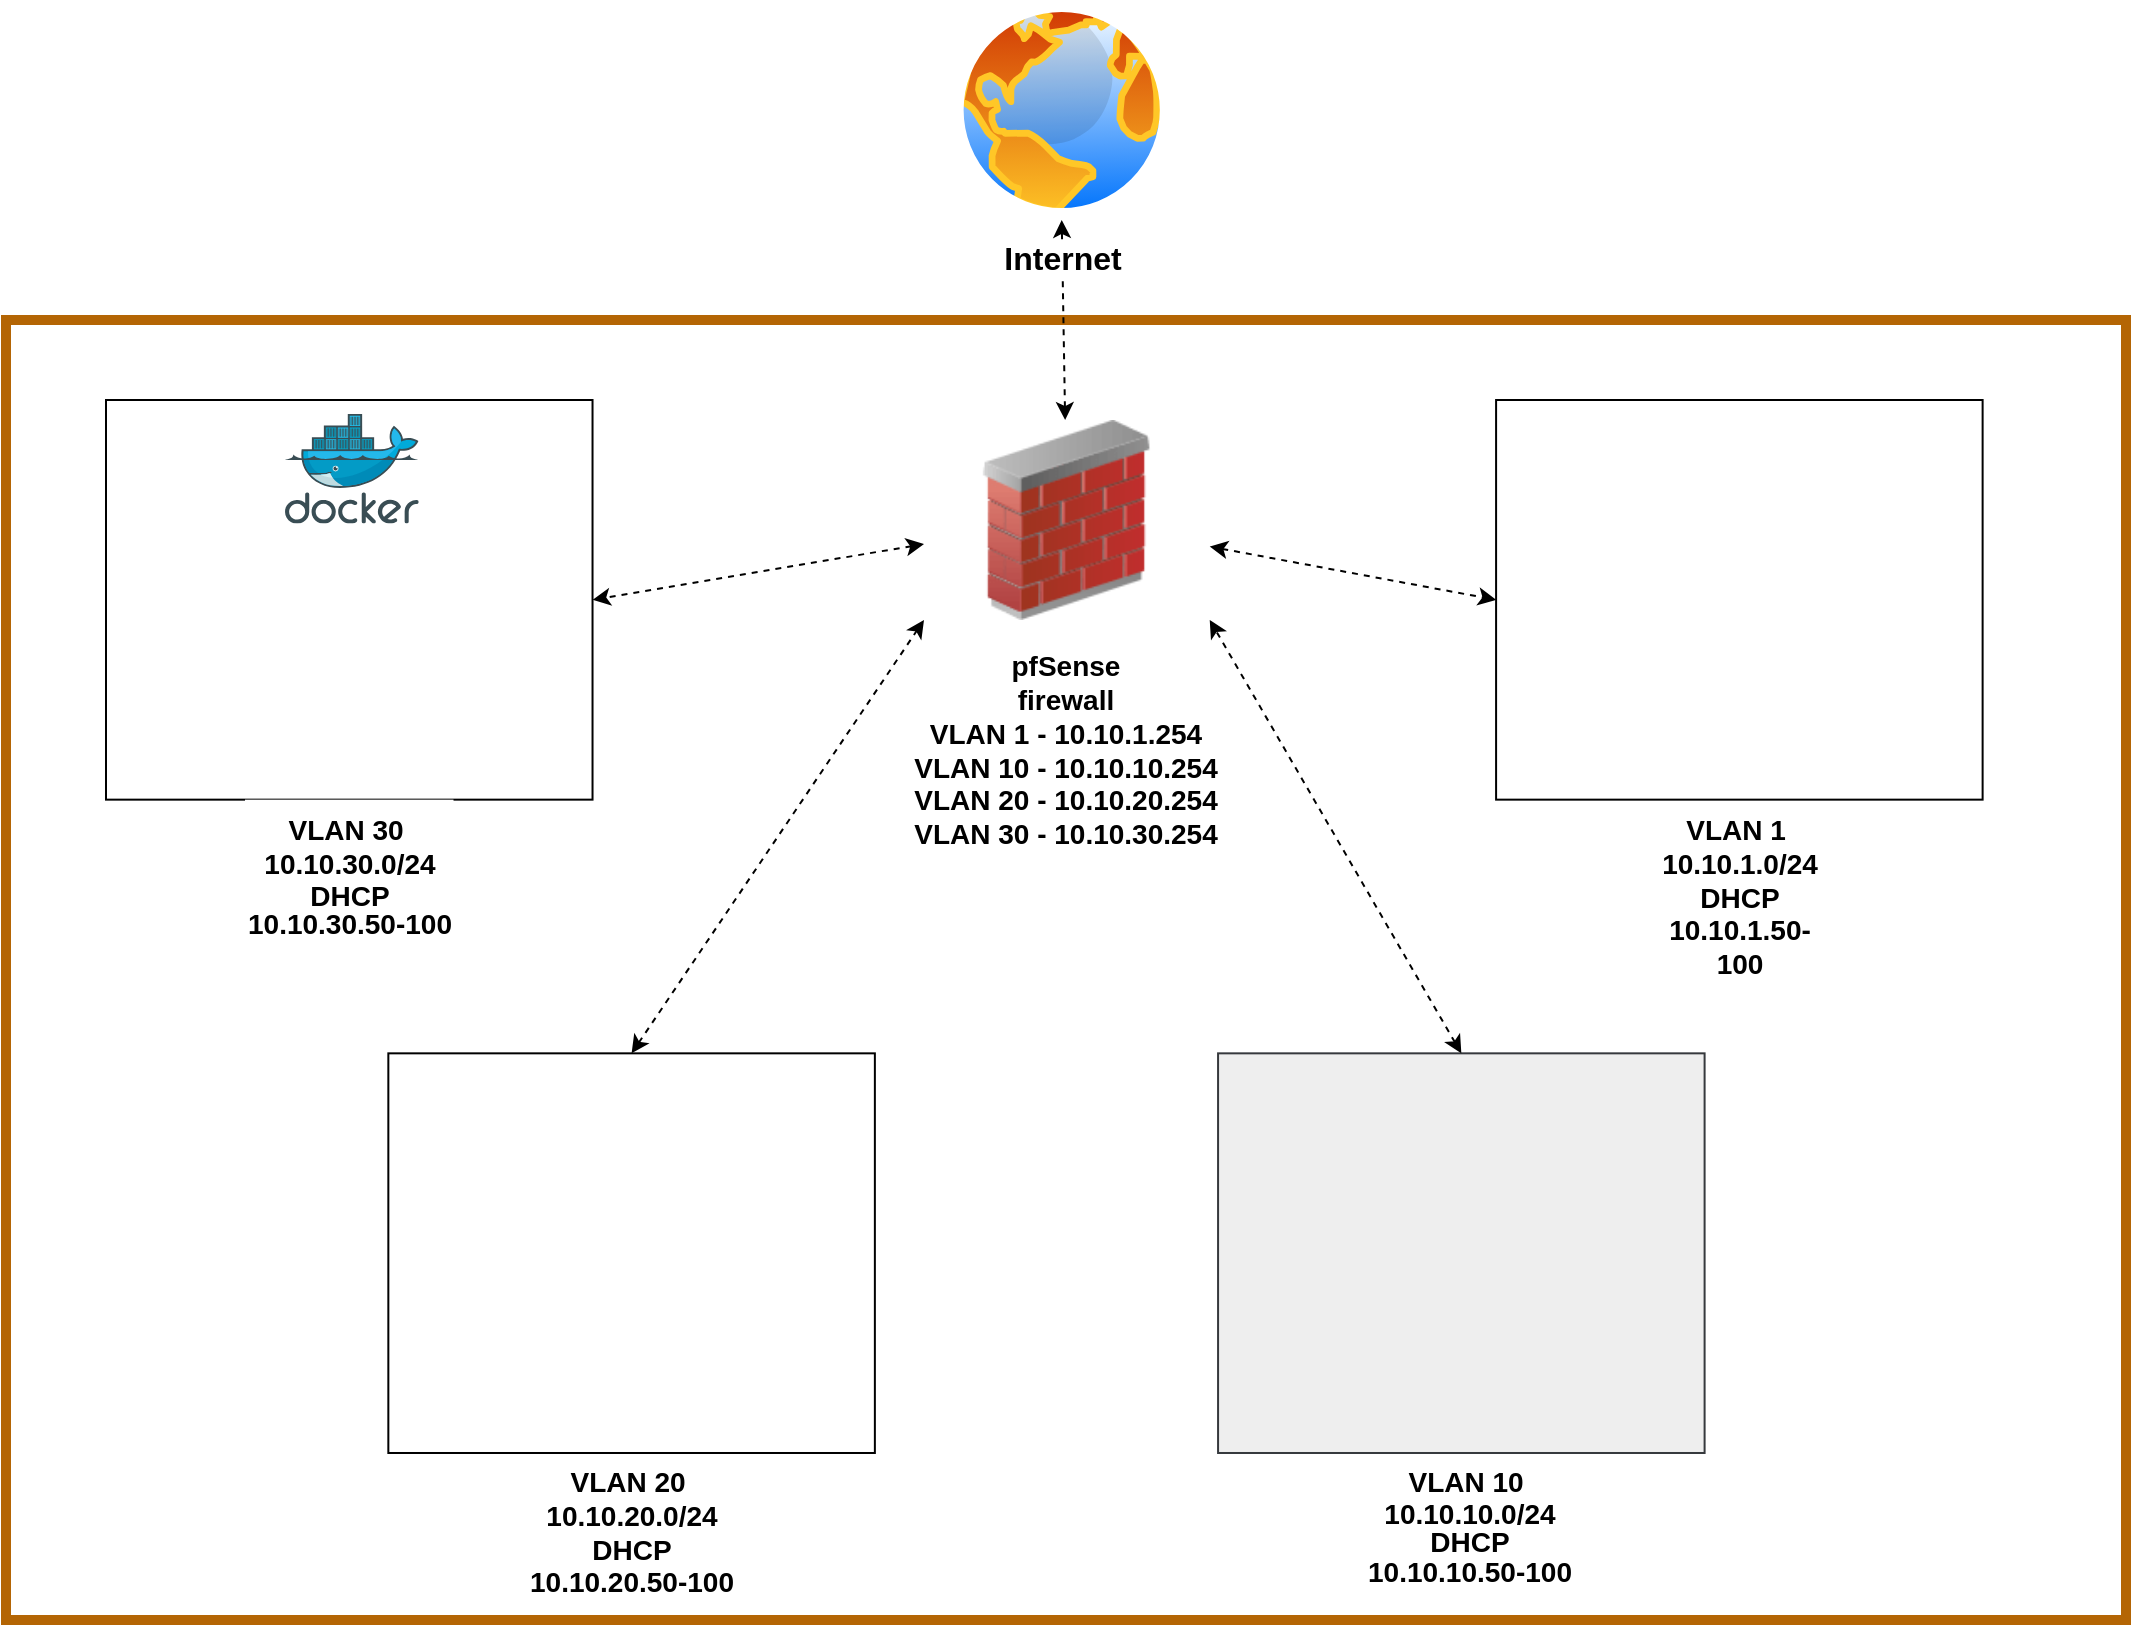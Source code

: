 <mxfile version="26.2.14">
  <diagram name="Machines" id="BvJP347GiiZfkOwUsqkh">
    <mxGraphModel dx="1312" dy="828" grid="1" gridSize="10" guides="1" tooltips="1" connect="1" arrows="1" fold="1" page="1" pageScale="1" pageWidth="1100" pageHeight="850" math="0" shadow="0">
      <root>
        <mxCell id="0" />
        <mxCell id="1" parent="0" />
        <mxCell id="tstO8E4ToWnD4s0VQoLR-23" value="" style="rounded=0;whiteSpace=wrap;html=1;fillColor=none;strokeColor=#b46504;gradientColor=none;gradientDirection=south;fillStyle=dots;strokeWidth=5;" parent="1" vertex="1">
          <mxGeometry x="20" y="180" width="1060" height="650" as="geometry" />
        </mxCell>
        <mxCell id="tstO8E4ToWnD4s0VQoLR-16" style="rounded=0;orthogonalLoop=1;jettySize=auto;html=1;entryX=0.5;entryY=1;entryDx=0;entryDy=0;startArrow=classic;startFill=1;dashed=1;" parent="1" source="iSefM9oxy1AssCUOsb5a-2" target="iSefM9oxy1AssCUOsb5a-4" edge="1">
          <mxGeometry relative="1" as="geometry" />
        </mxCell>
        <mxCell id="iSefM9oxy1AssCUOsb5a-4" value="&lt;font style=&quot;font-size: 16px; color: light-dark(rgb(0, 0, 0), rgb(0, 0, 0));&quot;&gt;&lt;b style=&quot;background-color: light-dark(rgb(255, 255, 255), rgb(255, 255, 255));&quot;&gt;Internet&lt;/b&gt;&lt;/font&gt;" style="image;aspect=fixed;perimeter=ellipsePerimeter;html=1;align=center;shadow=0;dashed=0;spacingTop=3;image=img/lib/active_directory/internet_globe.svg;" parent="1" vertex="1">
          <mxGeometry x="492.86" y="20" width="110" height="110" as="geometry" />
        </mxCell>
        <mxCell id="tstO8E4ToWnD4s0VQoLR-12" value="" style="group" parent="1" vertex="1" connectable="0">
          <mxGeometry x="209.009" y="546.671" width="245.429" height="269.329" as="geometry" />
        </mxCell>
        <mxCell id="tstO8E4ToWnD4s0VQoLR-4" value="&lt;span style=&quot;font-family: Helvetica; font-style: normal; font-variant-ligatures: normal; font-variant-caps: normal; letter-spacing: normal; orphans: 2; text-indent: 0px; text-transform: none; widows: 2; word-spacing: 0px; -webkit-text-stroke-width: 0px; white-space: normal; text-decoration-thickness: initial; text-decoration-style: initial; text-decoration-color: initial; float: none; font-size: 14px; display: inline !important;&quot;&gt;&lt;b style=&quot;&quot;&gt;&lt;font style=&quot;font-size: 14px;&quot;&gt;VLAN 20&amp;nbsp;&lt;/font&gt;&lt;/b&gt;&lt;/span&gt;&lt;div style=&quot;forced-color-adjust: none; font-family: Helvetica; font-style: normal; font-variant-ligatures: normal; font-variant-caps: normal; letter-spacing: normal; orphans: 2; text-indent: 0px; text-transform: none; widows: 2; word-spacing: 0px; -webkit-text-stroke-width: 0px; white-space: normal; text-decoration-thickness: initial; text-decoration-style: initial; text-decoration-color: initial; font-size: 14px;&quot;&gt;&lt;b style=&quot;&quot;&gt;&lt;font style=&quot;font-size: 14px;&quot;&gt;10.10.20.0/24&lt;/font&gt;&lt;/b&gt;&lt;div style=&quot;forced-color-adjust: none;&quot;&gt;&lt;b&gt;&lt;font style=&quot;font-size: 14px;&quot;&gt;DHCP&lt;/font&gt;&lt;/b&gt;&lt;/div&gt;&lt;div style=&quot;forced-color-adjust: none;&quot;&gt;&lt;b style=&quot;&quot;&gt;&lt;font style=&quot;font-size: 14px;&quot;&gt;10.10.20.50-100&lt;/font&gt;&lt;/b&gt;&lt;/div&gt;&lt;/div&gt;" style="text;whiteSpace=wrap;html=1;align=center;fillColor=light-dark(#FFFFFF,#FFFFFF);fontColor=light-dark(#000000,#000000);labelBackgroundColor=light-dark(#FFFFFF,#FFFFFF);" parent="tstO8E4ToWnD4s0VQoLR-12" vertex="1">
          <mxGeometry x="71.668" y="199.825" width="104.257" height="69.504" as="geometry" />
        </mxCell>
        <mxCell id="5tb4uudJnrHotF7AxoZS-3" value="" style="rounded=0;whiteSpace=wrap;html=1;fillColor=light-dark(#FFFFFF,#FFFFFF);" parent="tstO8E4ToWnD4s0VQoLR-12" vertex="1">
          <mxGeometry x="2.163" width="243.266" height="199.825" as="geometry" />
        </mxCell>
        <mxCell id="8MhL2vGHyXz3FZBSNUEo-13" value="" style="shape=image;verticalLabelPosition=bottom;labelBackgroundColor=default;verticalAlign=top;aspect=fixed;imageAspect=0;image=https://seekvectors.com/files/download/Microsoft%20Active%20Directory-01.png;clipPath=inset(41.67% 12.67% 41.33% 10%);" parent="tstO8E4ToWnD4s0VQoLR-12" vertex="1">
          <mxGeometry y="24.327" width="243.265" height="53.475" as="geometry" />
        </mxCell>
        <mxCell id="8MhL2vGHyXz3FZBSNUEo-15" value="" style="shape=image;verticalLabelPosition=bottom;labelBackgroundColor=default;verticalAlign=top;aspect=fixed;imageAspect=0;image=https://upload.wikimedia.org/wikipedia/commons/thumb/0/05/Windows_10_Logo.svg/2560px-Windows_10_Logo.svg.png;" parent="tstO8E4ToWnD4s0VQoLR-12" vertex="1">
          <mxGeometry x="6.507" y="111.207" width="234.577" height="43.397" as="geometry" />
        </mxCell>
        <mxCell id="tstO8E4ToWnD4s0VQoLR-13" value="" style="group" parent="1" vertex="1" connectable="0">
          <mxGeometry x="626.036" y="546.671" width="243.266" height="269.329" as="geometry" />
        </mxCell>
        <mxCell id="tstO8E4ToWnD4s0VQoLR-1" value="&lt;span style=&quot;font-family: Helvetica; font-style: normal; font-variant-ligatures: normal; font-variant-caps: normal; letter-spacing: normal; orphans: 2; text-indent: 0px; text-transform: none; widows: 2; word-spacing: 0px; -webkit-text-stroke-width: 0px; white-space: normal; text-decoration-thickness: initial; text-decoration-style: initial; text-decoration-color: initial; float: none; font-size: 14px; display: inline !important;&quot;&gt;&lt;b style=&quot;&quot;&gt;&lt;font style=&quot;font-size: 14px; color: light-dark(rgb(0, 0, 0), rgb(0, 0, 0));&quot;&gt;VLAN 10&amp;nbsp;&lt;/font&gt;&lt;/b&gt;&lt;/span&gt;&lt;div style=&quot;forced-color-adjust: none; font-family: Helvetica; font-style: normal; font-variant-ligatures: normal; font-variant-caps: normal; letter-spacing: normal; orphans: 2; text-indent: 0px; text-transform: none; widows: 2; word-spacing: 0px; -webkit-text-stroke-width: 0px; white-space: normal; text-decoration-thickness: initial; text-decoration-style: initial; text-decoration-color: initial; line-height: 14.4px; font-size: 14px;&quot;&gt;&lt;b style=&quot;&quot;&gt;&lt;font style=&quot;font-size: 14px; color: light-dark(rgb(0, 0, 0), rgb(0, 0, 0));&quot;&gt;10.10.10.0/24&lt;/font&gt;&lt;/b&gt;&lt;div style=&quot;forced-color-adjust: none; line-height: 14.4px;&quot;&gt;&lt;b&gt;&lt;font style=&quot;font-size: 14px; color: light-dark(rgb(0, 0, 0), rgb(0, 0, 0));&quot;&gt;DHCP&lt;/font&gt;&lt;/b&gt;&lt;/div&gt;&lt;div style=&quot;forced-color-adjust: none; line-height: 14.4px;&quot;&gt;&lt;b style=&quot;&quot;&gt;&lt;font style=&quot;font-size: 14px; color: light-dark(rgb(0, 0, 0), rgb(0, 0, 0));&quot;&gt;10.10.10.50-100&lt;/font&gt;&lt;/b&gt;&lt;/div&gt;&lt;/div&gt;" style="text;whiteSpace=wrap;html=1;align=center;rounded=0;fillColor=none;labelBackgroundColor=light-dark(#FFFFFF,#FFFFFF);" parent="tstO8E4ToWnD4s0VQoLR-13" vertex="1">
          <mxGeometry x="73.848" y="199.825" width="104.257" height="69.504" as="geometry" />
        </mxCell>
        <mxCell id="5tb4uudJnrHotF7AxoZS-2" value="" style="rounded=0;whiteSpace=wrap;html=1;fillColor=light-dark(#EEEEEE,#FFFFFF);strokeColor=#36393d;" parent="tstO8E4ToWnD4s0VQoLR-13" vertex="1">
          <mxGeometry width="243.266" height="199.825" as="geometry" />
        </mxCell>
        <mxCell id="5tb4uudJnrHotF7AxoZS-9" value="" style="shape=image;verticalLabelPosition=bottom;labelBackgroundColor=default;verticalAlign=top;aspect=fixed;imageAspect=0;image=https://letslearnabout.net/wp-content/uploads/2023/07/ad5a831987ef92f60ea5ecd4b29523c3.png;" parent="tstO8E4ToWnD4s0VQoLR-13" vertex="1">
          <mxGeometry x="48.002" y="30.625" width="147.262" height="147.262" as="geometry" />
        </mxCell>
        <mxCell id="tstO8E4ToWnD4s0VQoLR-15" value="" style="group;labelBackgroundColor=none;fontColor=light-dark(#000000,#000000);" parent="1" vertex="1" connectable="0">
          <mxGeometry x="70" y="220" width="1010" height="620" as="geometry" />
        </mxCell>
        <mxCell id="5tb4uudJnrHotF7AxoZS-4" value="" style="rounded=0;whiteSpace=wrap;html=1;align=center;fillColor=light-dark(#FFFFFF,#FFFFFF);" parent="tstO8E4ToWnD4s0VQoLR-15" vertex="1">
          <mxGeometry x="4.939e-14" width="243.266" height="199.825" as="geometry" />
        </mxCell>
        <mxCell id="iSefM9oxy1AssCUOsb5a-8" value="" style="shape=image;html=1;verticalAlign=top;verticalLabelPosition=bottom;labelBackgroundColor=#ffffff;imageAspect=0;aspect=fixed;image=https://cdn1.iconfinder.com/data/icons/operating-system-flat-1/30/ubuntu-128.png" parent="tstO8E4ToWnD4s0VQoLR-15" vertex="1">
          <mxGeometry x="4.939e-14" width="69.504" height="69.504" as="geometry" />
        </mxCell>
        <mxCell id="5tb4uudJnrHotF7AxoZS-5" value="" style="image;sketch=0;aspect=fixed;html=1;points=[];align=center;fontSize=12;image=img/lib/mscae/Docker.svg;" parent="tstO8E4ToWnD4s0VQoLR-15" vertex="1">
          <mxGeometry x="89.487" y="6.95" width="66.898" height="54.856" as="geometry" />
        </mxCell>
        <mxCell id="5tb4uudJnrHotF7AxoZS-6" value="" style="shape=image;verticalLabelPosition=bottom;labelBackgroundColor=default;verticalAlign=top;aspect=fixed;imageAspect=0;image=https://marketplace-assets.digitalocean.com/logos/portaineriolimit-portainercommuni.svg;" parent="tstO8E4ToWnD4s0VQoLR-15" vertex="1">
          <mxGeometry x="156.385" width="78.192" height="78.192" as="geometry" />
        </mxCell>
        <mxCell id="5tb4uudJnrHotF7AxoZS-10" value="" style="shape=image;verticalLabelPosition=bottom;labelBackgroundColor=default;verticalAlign=top;aspect=fixed;imageAspect=0;image=https://miro.medium.com/v2/resize:fit:1104/1*l0dZW0__5ouH_m-6pc0zKg.jpeg;" parent="tstO8E4ToWnD4s0VQoLR-15" vertex="1">
          <mxGeometry x="136.402" y="78.192" width="98.175" height="30.947" as="geometry" />
        </mxCell>
        <mxCell id="5tb4uudJnrHotF7AxoZS-12" value="" style="shape=image;verticalLabelPosition=bottom;labelBackgroundColor=default;verticalAlign=top;aspect=fixed;imageAspect=0;image=https://raw.githubusercontent.com/WebGoat/WebGoat/main/src/main/resources/lessons/challenges/images/webgoat2.png;" parent="tstO8E4ToWnD4s0VQoLR-15" vertex="1">
          <mxGeometry x="136.402" y="114.144" width="98.175" height="31.633" as="geometry" />
        </mxCell>
        <mxCell id="8MhL2vGHyXz3FZBSNUEo-3" value="" style="shape=image;verticalLabelPosition=bottom;labelBackgroundColor=default;verticalAlign=top;aspect=fixed;imageAspect=0;image=https://appstore.edgenexus.io/wp-content/uploads/2018/03/dvwa-logo-500x500.png;" parent="tstO8E4ToWnD4s0VQoLR-15" vertex="1">
          <mxGeometry x="156.385" y="139.009" width="60.816" height="60.816" as="geometry" />
        </mxCell>
        <mxCell id="tstO8E4ToWnD4s0VQoLR-5" value="&lt;span style=&quot;font-family: Helvetica; font-style: normal; font-variant-ligatures: normal; font-variant-caps: normal; letter-spacing: normal; orphans: 2; text-indent: 0px; text-transform: none; widows: 2; word-spacing: 0px; -webkit-text-stroke-width: 0px; white-space: normal; text-decoration-thickness: initial; text-decoration-style: initial; text-decoration-color: initial; float: none; font-size: 14px; display: inline !important;&quot;&gt;&lt;b style=&quot;&quot;&gt;&lt;font style=&quot;font-size: 14px;&quot;&gt;VLAN 30&amp;nbsp;&lt;/font&gt;&lt;/b&gt;&lt;/span&gt;&lt;div style=&quot;forced-color-adjust: none; font-family: Helvetica; font-style: normal; font-variant-ligatures: normal; font-variant-caps: normal; letter-spacing: normal; orphans: 2; text-indent: 0px; text-transform: none; widows: 2; word-spacing: 0px; -webkit-text-stroke-width: 0px; white-space: normal; text-decoration-thickness: initial; text-decoration-style: initial; text-decoration-color: initial; font-size: 14px;&quot;&gt;&lt;b style=&quot;&quot;&gt;&lt;font style=&quot;font-size: 14px;&quot;&gt;10.10.30.0/24&lt;/font&gt;&lt;/b&gt;&lt;div style=&quot;forced-color-adjust: none; line-height: 14.4px;&quot;&gt;&lt;b&gt;&lt;font style=&quot;font-size: 14px;&quot;&gt;DHCP&lt;/font&gt;&lt;/b&gt;&lt;/div&gt;&lt;div style=&quot;forced-color-adjust: none; line-height: 14.4px;&quot;&gt;&lt;b style=&quot;&quot;&gt;&lt;font style=&quot;font-size: 14px;&quot;&gt;10.10.30.50-100&lt;/font&gt;&lt;/b&gt;&lt;/div&gt;&lt;/div&gt;" style="text;whiteSpace=wrap;html=1;align=center;fontColor=light-dark(#000000,#000000);fillColor=light-dark(#FFFFFF,#FFFFFF);labelBackgroundColor=light-dark(#FFFFFF,#FFFFFF);" parent="tstO8E4ToWnD4s0VQoLR-15" vertex="1">
          <mxGeometry x="69.504" y="199.825" width="104.257" height="69.504" as="geometry" />
        </mxCell>
        <mxCell id="tstO8E4ToWnD4s0VQoLR-6" value="" style="shape=image;verticalLabelPosition=bottom;labelBackgroundColor=default;verticalAlign=top;aspect=fixed;imageAspect=0;image=https://docs.strangebee.com/thehive/images/general/thehive.svg;movable=1;resizable=1;rotatable=1;deletable=1;editable=1;locked=0;connectable=1;" parent="tstO8E4ToWnD4s0VQoLR-15" vertex="1">
          <mxGeometry y="87.749" width="122.927" height="34.752" as="geometry" />
        </mxCell>
        <mxCell id="tstO8E4ToWnD4s0VQoLR-8" value="" style="shape=image;verticalLabelPosition=bottom;labelBackgroundColor=default;verticalAlign=top;aspect=fixed;imageAspect=0;image=https://github.com/TheHive-Project/Cortex/raw/master/images/cortex-logo.png;movable=1;resizable=1;rotatable=1;deletable=1;editable=1;locked=0;connectable=1;" parent="tstO8E4ToWnD4s0VQoLR-15" vertex="1">
          <mxGeometry x="1.295" y="139.009" width="121.633" height="31.624" as="geometry" />
        </mxCell>
        <mxCell id="n5EU9nNsRuOSU7xPGDzg-3" value="&lt;b style=&quot;text-wrap-mode: nowrap; font-size: 14px;&quot;&gt;pfSense&lt;/b&gt;&lt;div style=&quot;text-wrap-mode: nowrap; font-size: 14px;&quot;&gt;&lt;b&gt;firewall&lt;/b&gt;&lt;/div&gt;&lt;div style=&quot;text-wrap-mode: nowrap; font-size: 14px;&quot;&gt;&lt;b&gt;VLAN 1 - 10.10.1.254&lt;/b&gt;&lt;/div&gt;&lt;div style=&quot;text-wrap-mode: nowrap; font-size: 14px;&quot;&gt;&lt;b&gt;VLAN 10 - 10.10.10.254&lt;br&gt;&lt;/b&gt;&lt;/div&gt;&lt;div style=&quot;text-wrap-mode: nowrap; font-size: 14px;&quot;&gt;&lt;b&gt;VLAN 20 - 10.10.20.254&lt;br&gt;&lt;/b&gt;&lt;/div&gt;&lt;div style=&quot;text-wrap-mode: nowrap; font-size: 14px;&quot;&gt;&lt;b&gt;VLAN 30 - 10.10.30.254&lt;/b&gt;&lt;/div&gt;" style="text;html=1;align=center;verticalAlign=middle;whiteSpace=wrap;rounded=0;fillColor=light-dark(#FFFFFF,#FFFFFF);fontColor=light-dark(#000000,#000000);" vertex="1" parent="tstO8E4ToWnD4s0VQoLR-15">
          <mxGeometry x="401" y="122.5" width="158" height="105.58" as="geometry" />
        </mxCell>
        <mxCell id="tstO8E4ToWnD4s0VQoLR-18" style="rounded=0;orthogonalLoop=1;jettySize=auto;html=1;entryX=1;entryY=0.5;entryDx=0;entryDy=0;dashed=1;startArrow=classic;startFill=1;" parent="1" source="iSefM9oxy1AssCUOsb5a-2" target="5tb4uudJnrHotF7AxoZS-4" edge="1">
          <mxGeometry relative="1" as="geometry" />
        </mxCell>
        <mxCell id="tstO8E4ToWnD4s0VQoLR-19" style="rounded=0;orthogonalLoop=1;jettySize=auto;html=1;entryX=0;entryY=0.5;entryDx=0;entryDy=0;dashed=1;startArrow=classic;startFill=1;" parent="1" source="iSefM9oxy1AssCUOsb5a-2" target="5tb4uudJnrHotF7AxoZS-1" edge="1">
          <mxGeometry relative="1" as="geometry" />
        </mxCell>
        <mxCell id="iSefM9oxy1AssCUOsb5a-2" value="&lt;div style=&quot;font-size: 14px;&quot;&gt;&lt;br&gt;&lt;/div&gt;" style="image;html=1;image=img/lib/clip_art/networking/Firewall_02_128x128.png" parent="1" vertex="1">
          <mxGeometry x="479" y="230" width="142.86" height="100" as="geometry" />
        </mxCell>
        <mxCell id="tstO8E4ToWnD4s0VQoLR-17" style="rounded=0;orthogonalLoop=1;jettySize=auto;html=1;entryX=0;entryY=1;entryDx=0;entryDy=0;startArrow=classic;startFill=1;dashed=1;exitX=0.5;exitY=0;exitDx=0;exitDy=0;" parent="1" source="5tb4uudJnrHotF7AxoZS-3" target="iSefM9oxy1AssCUOsb5a-2" edge="1">
          <mxGeometry relative="1" as="geometry">
            <mxPoint x="320" y="530" as="sourcePoint" />
          </mxGeometry>
        </mxCell>
        <mxCell id="tstO8E4ToWnD4s0VQoLR-20" style="rounded=0;orthogonalLoop=1;jettySize=auto;html=1;entryX=1;entryY=1;entryDx=0;entryDy=0;dashed=1;startArrow=classic;startFill=1;exitX=0.5;exitY=0;exitDx=0;exitDy=0;" parent="1" source="5tb4uudJnrHotF7AxoZS-2" target="iSefM9oxy1AssCUOsb5a-2" edge="1">
          <mxGeometry relative="1" as="geometry" />
        </mxCell>
        <mxCell id="tstO8E4ToWnD4s0VQoLR-14" value="" style="group;fillColor=none;" parent="1" vertex="1" connectable="0">
          <mxGeometry x="765.044" y="220" width="243.266" height="269.329" as="geometry" />
        </mxCell>
        <mxCell id="5tb4uudJnrHotF7AxoZS-1" value="" style="rounded=0;whiteSpace=wrap;html=1;movable=1;resizable=1;rotatable=1;deletable=1;editable=1;locked=0;connectable=1;fillColor=light-dark(#FFFFFF,#FFFFFF);" parent="tstO8E4ToWnD4s0VQoLR-14" vertex="1">
          <mxGeometry width="243.266" height="199.825" as="geometry" />
        </mxCell>
        <mxCell id="iSefM9oxy1AssCUOsb5a-3" value="" style="shape=image;verticalLabelPosition=bottom;labelBackgroundColor=default;verticalAlign=top;aspect=fixed;imageAspect=0;image=https://upload.wikimedia.org/wikipedia/commons/thumb/2/2b/Kali-dragon-icon.svg/2048px-Kali-dragon-icon.svg.png;movable=1;resizable=1;rotatable=1;deletable=1;editable=1;locked=0;connectable=1;" parent="tstO8E4ToWnD4s0VQoLR-14" vertex="1">
          <mxGeometry x="5.326" width="86.88" height="86.88" as="geometry" />
        </mxCell>
        <mxCell id="8MhL2vGHyXz3FZBSNUEo-1" value="" style="shape=image;verticalLabelPosition=bottom;labelBackgroundColor=default;verticalAlign=top;aspect=fixed;imageAspect=0;image=https://miro.medium.com/v2/resize:fit:1400/1*avSrkx78FxkvQ_EydrSFLA.png;movable=1;resizable=1;rotatable=1;deletable=1;editable=1;locked=0;connectable=1;" parent="tstO8E4ToWnD4s0VQoLR-14" vertex="1">
          <mxGeometry x="112.971" y="139.009" width="124.213" height="33.64" as="geometry" />
        </mxCell>
        <mxCell id="8MhL2vGHyXz3FZBSNUEo-2" value="" style="shape=image;verticalLabelPosition=bottom;labelBackgroundColor=default;verticalAlign=top;aspect=fixed;imageAspect=0;image=https://upload.wikimedia.org/wikipedia/commons/c/c3/Wazuh-Logo-2022.png;movable=1;resizable=1;rotatable=1;deletable=1;editable=1;locked=0;connectable=1;" parent="tstO8E4ToWnD4s0VQoLR-14" vertex="1">
          <mxGeometry x="112.736" y="81.398" width="130.529" height="37.028" as="geometry" />
        </mxCell>
        <mxCell id="8MhL2vGHyXz3FZBSNUEo-4" value="" style="shape=image;verticalLabelPosition=bottom;labelBackgroundColor=default;verticalAlign=top;aspect=fixed;imageAspect=0;image=https://securityonionsolutions.com/logo/logo-so-light.png;clipPath=inset(39% 8.33% 37.33% 7.67%);movable=1;resizable=1;rotatable=1;deletable=1;editable=1;locked=0;connectable=1;" parent="tstO8E4ToWnD4s0VQoLR-14" vertex="1">
          <mxGeometry x="116.333" y="26.064" width="123.344" height="34.752" as="geometry" />
        </mxCell>
        <mxCell id="8MhL2vGHyXz3FZBSNUEo-5" value="" style="shape=image;verticalLabelPosition=bottom;labelBackgroundColor=default;verticalAlign=top;aspect=fixed;imageAspect=0;image=https://wazuh.com/uploads/2022/04/caldera-post-icon.png;movable=1;resizable=1;rotatable=1;deletable=1;editable=1;locked=0;connectable=1;" parent="tstO8E4ToWnD4s0VQoLR-14" vertex="1">
          <mxGeometry y="91.224" width="108.601" height="108.601" as="geometry" />
        </mxCell>
        <mxCell id="tstO8E4ToWnD4s0VQoLR-2" value="&lt;span style=&quot;font-family: Helvetica; font-style: normal; font-variant-ligatures: normal; font-variant-caps: normal; letter-spacing: normal; orphans: 2; text-indent: 0px; text-transform: none; widows: 2; word-spacing: 0px; -webkit-text-stroke-width: 0px; white-space: normal; text-decoration-thickness: initial; text-decoration-style: initial; text-decoration-color: initial; float: none; font-size: 14px; display: inline !important;&quot;&gt;&lt;b style=&quot;&quot;&gt;&lt;font style=&quot;font-size: 14px;&quot;&gt;VLAN 1&amp;nbsp;&lt;/font&gt;&lt;/b&gt;&lt;/span&gt;&lt;div style=&quot;forced-color-adjust: none; font-family: Helvetica; font-style: normal; font-variant-ligatures: normal; font-variant-caps: normal; letter-spacing: normal; orphans: 2; text-indent: 0px; text-transform: none; widows: 2; word-spacing: 0px; -webkit-text-stroke-width: 0px; white-space: normal; text-decoration-thickness: initial; text-decoration-style: initial; text-decoration-color: initial; font-size: 14px;&quot;&gt;&lt;b style=&quot;&quot;&gt;&lt;font style=&quot;font-size: 14px;&quot;&gt;10.10.1.0/24&lt;/font&gt;&lt;/b&gt;&lt;div style=&quot;forced-color-adjust: none;&quot;&gt;&lt;b&gt;&lt;font style=&quot;font-size: 14px;&quot;&gt;DHCP&lt;/font&gt;&lt;/b&gt;&lt;/div&gt;&lt;div style=&quot;forced-color-adjust: none;&quot;&gt;&lt;b style=&quot;&quot;&gt;&lt;font style=&quot;font-size: 14px;&quot;&gt;10.10.1.50-100&lt;/font&gt;&lt;/b&gt;&lt;/div&gt;&lt;/div&gt;" style="text;whiteSpace=wrap;html=1;align=center;fillColor=none;labelBackgroundColor=light-dark(#FFFFFF,#FFFFFF);fontColor=light-dark(#000000,#000000);" parent="tstO8E4ToWnD4s0VQoLR-14" vertex="1">
          <mxGeometry x="73.848" y="199.825" width="95.569" height="69.504" as="geometry" />
        </mxCell>
        <mxCell id="tstO8E4ToWnD4s0VQoLR-27" value="" style="shape=image;verticalLabelPosition=bottom;labelBackgroundColor=default;verticalAlign=top;aspect=fixed;imageAspect=0;image=https://upload.wikimedia.org/wikipedia/commons/thumb/9/92/Logo_Proxmox.svg/2560px-Logo_Proxmox.svg.png;" parent="1" vertex="1">
          <mxGeometry x="20" y="130" width="315.79" height="50" as="geometry" />
        </mxCell>
      </root>
    </mxGraphModel>
  </diagram>
</mxfile>

